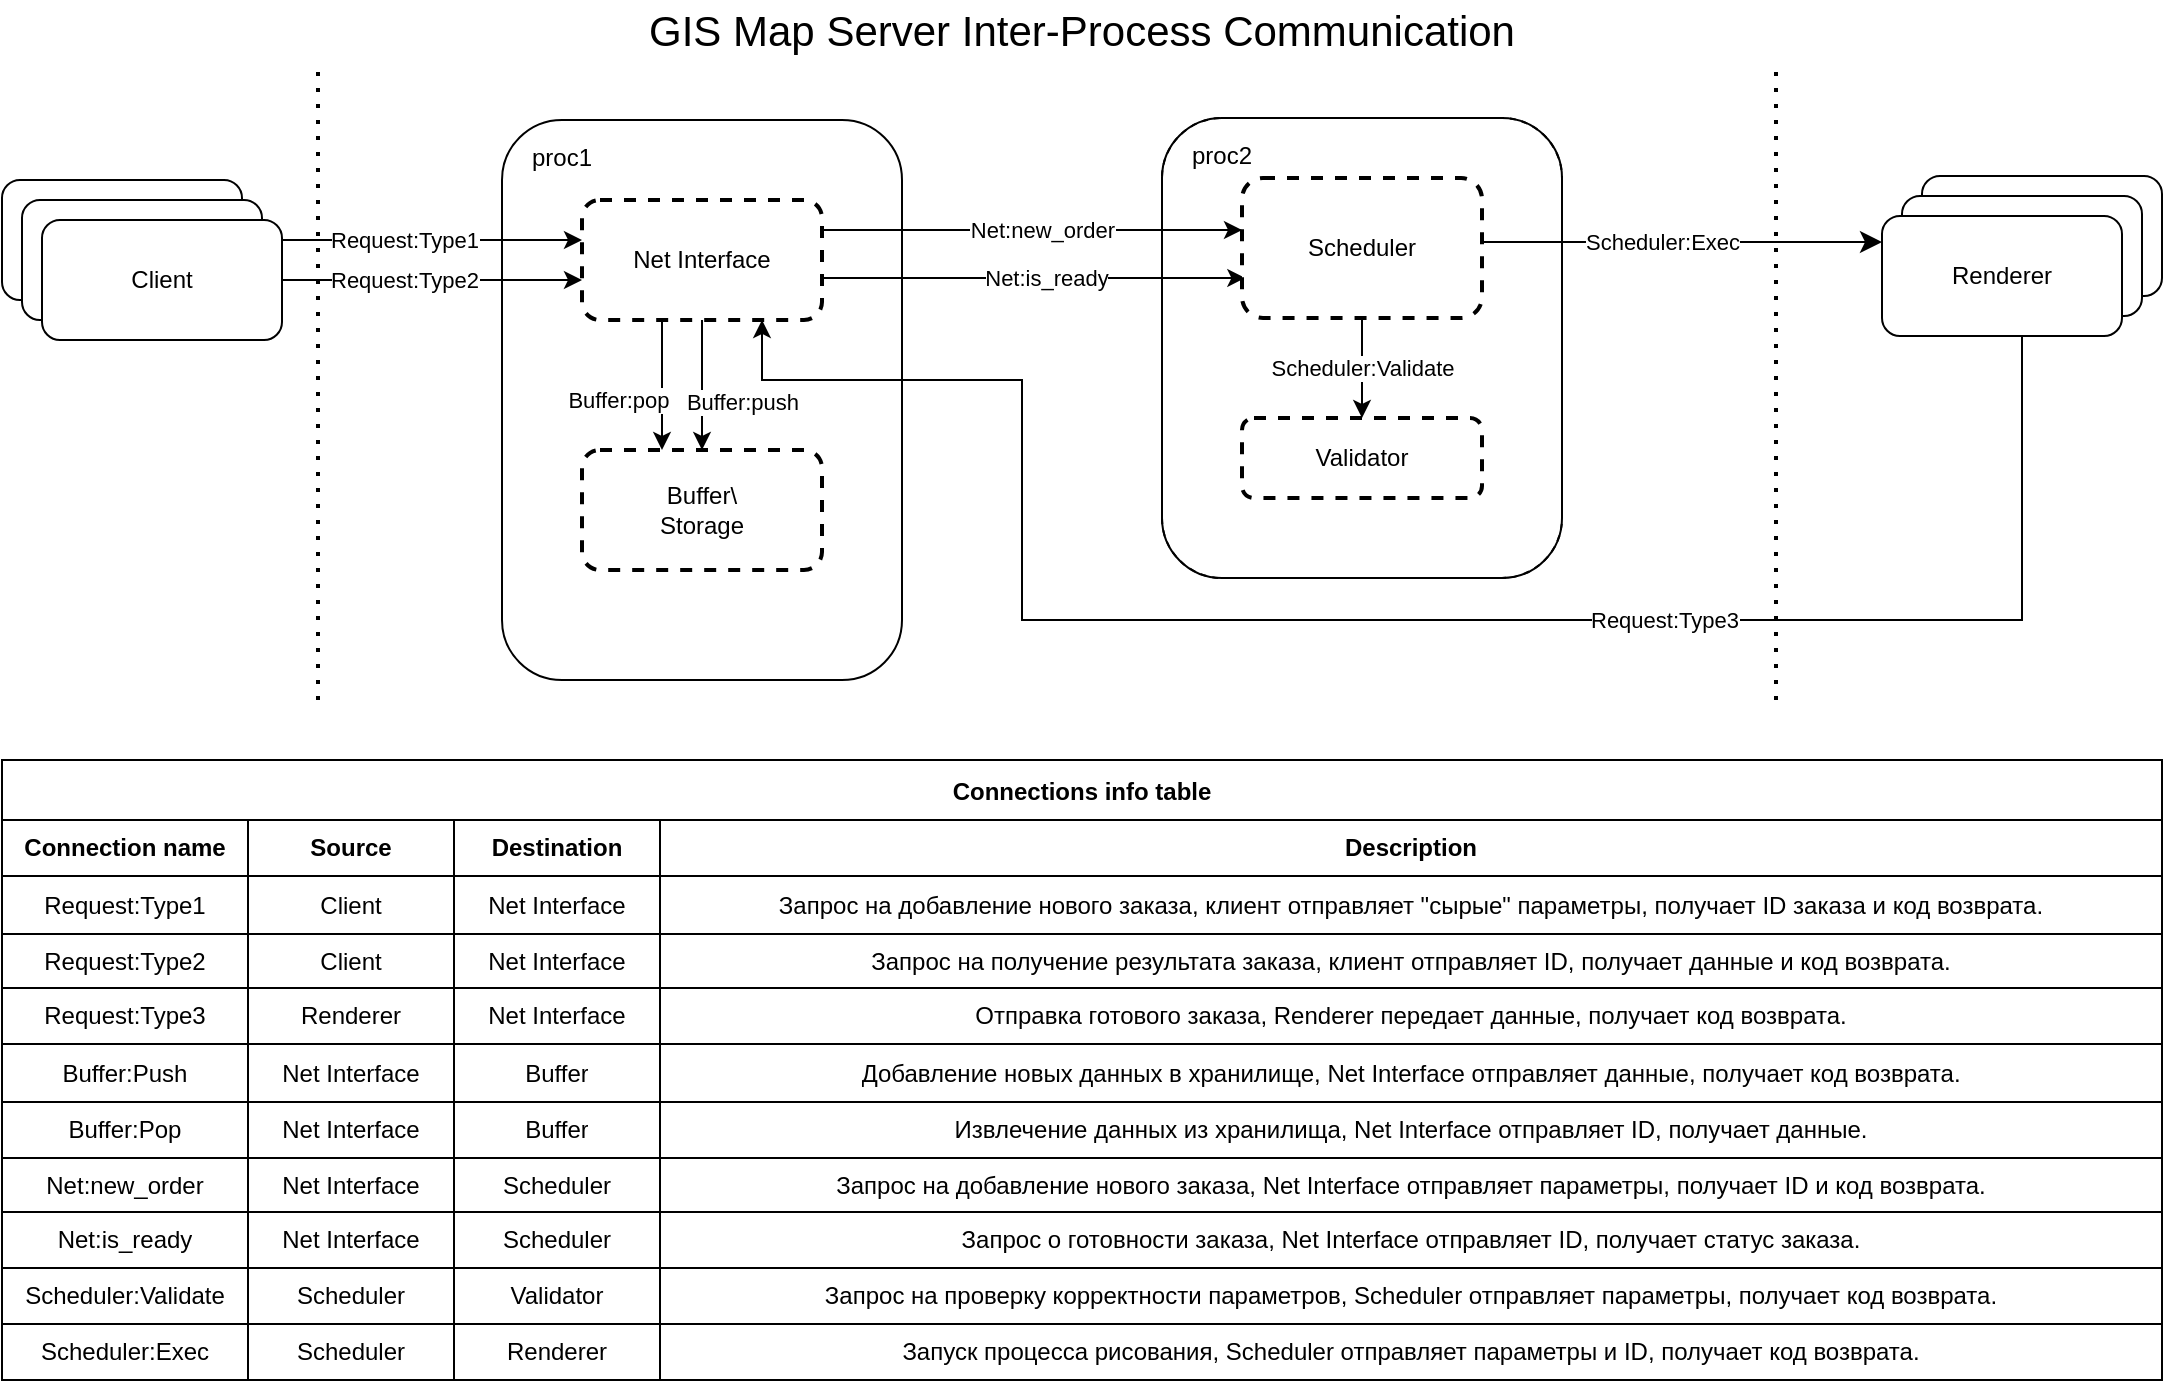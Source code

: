 <mxfile version="15.7.0" type="device"><diagram name="Page-1" id="5d7acffa-a066-3a61-03fe-96351882024d"><mxGraphModel dx="1422" dy="772" grid="1" gridSize="10" guides="1" tooltips="1" connect="1" arrows="1" fold="1" page="1" pageScale="1" pageWidth="1169" pageHeight="827" background="#ffffff" math="0" shadow="0"><root><mxCell id="0"/><mxCell id="1" parent="0"/><mxCell id="hjgnwUU9_9VFdf2JigT3-12" value="proc1" style="rounded=1;whiteSpace=wrap;html=1;fillColor=none;backgroundOutline=1;labelPosition=left;verticalLabelPosition=top;align=right;verticalAlign=bottom;spacingTop=0;spacingLeft=0;spacingBottom=-28;spacingRight=-47;" parent="1" vertex="1"><mxGeometry x="300" y="80" width="200" height="280" as="geometry"/></mxCell><mxCell id="21ea969265ad0168-38" style="html=1;labelBackgroundColor=none;startFill=0;startSize=8;endFill=1;endSize=8;fontFamily=Verdana;fontSize=12;edgeStyle=orthogonalEdgeStyle;rounded=0;" parent="1" edge="1"><mxGeometry relative="1" as="geometry"><mxPoint x="790" y="141" as="sourcePoint"/><mxPoint x="990" y="141" as="targetPoint"/><Array as="points"><mxPoint x="940" y="141"/><mxPoint x="940" y="141"/></Array></mxGeometry></mxCell><mxCell id="hjgnwUU9_9VFdf2JigT3-55" value="Scheduler:Exec" style="edgeLabel;html=1;align=center;verticalAlign=middle;resizable=0;points=[];" parent="21ea969265ad0168-38" vertex="1" connectable="0"><mxGeometry x="-0.358" y="1" relative="1" as="geometry"><mxPoint x="26" y="1" as="offset"/></mxGeometry></mxCell><mxCell id="hjgnwUU9_9VFdf2JigT3-1" value="" style="endArrow=none;dashed=1;html=1;dashPattern=1 3;strokeWidth=2;rounded=0;" parent="1" edge="1"><mxGeometry width="50" height="50" relative="1" as="geometry"><mxPoint x="208" y="370" as="sourcePoint"/><mxPoint x="208" y="50" as="targetPoint"/></mxGeometry></mxCell><mxCell id="hjgnwUU9_9VFdf2JigT3-26" style="rounded=0;orthogonalLoop=1;jettySize=auto;html=1;exitX=1;exitY=0.25;exitDx=0;exitDy=0;" parent="1" source="hjgnwUU9_9VFdf2JigT3-14" edge="1"><mxGeometry relative="1" as="geometry"><mxPoint x="470" y="47" as="sourcePoint"/><mxPoint x="670" y="135" as="targetPoint"/></mxGeometry></mxCell><mxCell id="hjgnwUU9_9VFdf2JigT3-56" value="Net:new_order" style="edgeLabel;html=1;align=center;verticalAlign=middle;resizable=0;points=[];" parent="hjgnwUU9_9VFdf2JigT3-26" vertex="1" connectable="0"><mxGeometry x="0.268" y="1" relative="1" as="geometry"><mxPoint x="-23" y="1" as="offset"/></mxGeometry></mxCell><mxCell id="hjgnwUU9_9VFdf2JigT3-27" style="rounded=0;orthogonalLoop=1;jettySize=auto;html=1;exitX=1;exitY=0.65;exitDx=0;exitDy=0;exitPerimeter=0;entryX=0.014;entryY=0.714;entryDx=0;entryDy=0;entryPerimeter=0;" parent="1" source="hjgnwUU9_9VFdf2JigT3-14" target="hjgnwUU9_9VFdf2JigT3-17" edge="1"><mxGeometry relative="1" as="geometry"/></mxCell><mxCell id="hjgnwUU9_9VFdf2JigT3-57" value="Net:is_ready" style="edgeLabel;html=1;align=center;verticalAlign=middle;resizable=0;points=[];" parent="hjgnwUU9_9VFdf2JigT3-27" vertex="1" connectable="0"><mxGeometry x="0.401" relative="1" as="geometry"><mxPoint x="-37" as="offset"/></mxGeometry></mxCell><mxCell id="hjgnwUU9_9VFdf2JigT3-31" style="edgeStyle=orthogonalEdgeStyle;curved=1;rounded=0;orthogonalLoop=1;jettySize=auto;html=1;" parent="1" source="hjgnwUU9_9VFdf2JigT3-14" target="hjgnwUU9_9VFdf2JigT3-15" edge="1"><mxGeometry relative="1" as="geometry"><Array as="points"><mxPoint x="400" y="210"/><mxPoint x="400" y="210"/></Array></mxGeometry></mxCell><mxCell id="hjgnwUU9_9VFdf2JigT3-53" value="Buffer:push" style="edgeLabel;html=1;align=center;verticalAlign=middle;resizable=0;points=[];" parent="hjgnwUU9_9VFdf2JigT3-31" vertex="1" connectable="0"><mxGeometry x="0.272" y="-1" relative="1" as="geometry"><mxPoint x="21" y="-1" as="offset"/></mxGeometry></mxCell><mxCell id="hjgnwUU9_9VFdf2JigT3-14" value="Net Interface" style="rounded=1;whiteSpace=wrap;html=1;fillColor=default;dashed=1;strokeWidth=2;" parent="1" vertex="1"><mxGeometry x="340" y="120" width="120" height="60" as="geometry"/></mxCell><mxCell id="hjgnwUU9_9VFdf2JigT3-32" style="edgeStyle=orthogonalEdgeStyle;curved=1;rounded=0;orthogonalLoop=1;jettySize=auto;html=1;" parent="1" source="hjgnwUU9_9VFdf2JigT3-14" target="hjgnwUU9_9VFdf2JigT3-15" edge="1"><mxGeometry relative="1" as="geometry"><Array as="points"><mxPoint x="380" y="210"/><mxPoint x="380" y="210"/></Array></mxGeometry></mxCell><mxCell id="hjgnwUU9_9VFdf2JigT3-50" value="Buffer:pop" style="edgeLabel;html=1;align=center;verticalAlign=middle;resizable=0;points=[];" parent="hjgnwUU9_9VFdf2JigT3-32" vertex="1" connectable="0"><mxGeometry x="-0.097" y="-1" relative="1" as="geometry"><mxPoint x="-21" y="10" as="offset"/></mxGeometry></mxCell><mxCell id="hjgnwUU9_9VFdf2JigT3-15" value="Buffer\&lt;br&gt;Storage" style="rounded=1;whiteSpace=wrap;html=1;fillColor=default;dashed=1;perimeterSpacing=0;strokeWidth=2;" parent="1" vertex="1"><mxGeometry x="340" y="245" width="120" height="60" as="geometry"/></mxCell><mxCell id="hjgnwUU9_9VFdf2JigT3-24" style="edgeStyle=orthogonalEdgeStyle;rounded=0;orthogonalLoop=1;jettySize=auto;html=1;" parent="1" source="hjgnwUU9_9VFdf2JigT3-37" target="hjgnwUU9_9VFdf2JigT3-14" edge="1"><mxGeometry relative="1" as="geometry"><mxPoint x="170" y="125" as="sourcePoint"/><Array as="points"><mxPoint x="270" y="140"/><mxPoint x="270" y="140"/></Array></mxGeometry></mxCell><mxCell id="hjgnwUU9_9VFdf2JigT3-47" value="Request:Type1" style="edgeLabel;html=1;align=center;verticalAlign=middle;resizable=0;points=[];" parent="hjgnwUU9_9VFdf2JigT3-24" vertex="1" connectable="0"><mxGeometry x="-0.235" relative="1" as="geometry"><mxPoint x="3" as="offset"/></mxGeometry></mxCell><mxCell id="hjgnwUU9_9VFdf2JigT3-30" style="rounded=0;orthogonalLoop=1;jettySize=auto;html=1;edgeStyle=orthogonalEdgeStyle;startArrow=none;" parent="1" source="hjgnwUU9_9VFdf2JigT3-40" target="hjgnwUU9_9VFdf2JigT3-14" edge="1"><mxGeometry relative="1" as="geometry"><mxPoint x="1060" y="210" as="sourcePoint"/><Array as="points"><mxPoint x="1060" y="330"/><mxPoint x="560" y="330"/><mxPoint x="560" y="210"/><mxPoint x="430" y="210"/></Array></mxGeometry></mxCell><mxCell id="hjgnwUU9_9VFdf2JigT3-54" value="Request:Type3" style="edgeLabel;html=1;align=center;verticalAlign=middle;resizable=0;points=[];" parent="hjgnwUU9_9VFdf2JigT3-30" vertex="1" connectable="0"><mxGeometry x="-0.124" relative="1" as="geometry"><mxPoint x="83" as="offset"/></mxGeometry></mxCell><mxCell id="hjgnwUU9_9VFdf2JigT3-41" style="edgeStyle=orthogonalEdgeStyle;rounded=0;orthogonalLoop=1;jettySize=auto;html=1;" parent="1" source="hjgnwUU9_9VFdf2JigT3-37" target="hjgnwUU9_9VFdf2JigT3-14" edge="1"><mxGeometry relative="1" as="geometry"><mxPoint x="170" y="200" as="sourcePoint"/><Array as="points"><mxPoint x="320" y="160"/><mxPoint x="320" y="160"/></Array></mxGeometry></mxCell><mxCell id="hjgnwUU9_9VFdf2JigT3-49" value="Request:Type2" style="edgeLabel;html=1;align=center;verticalAlign=middle;resizable=0;points=[];" parent="hjgnwUU9_9VFdf2JigT3-41" vertex="1" connectable="0"><mxGeometry x="-0.275" relative="1" as="geometry"><mxPoint x="6" as="offset"/></mxGeometry></mxCell><mxCell id="hjgnwUU9_9VFdf2JigT3-58" value="Connections info table" style="shape=table;startSize=30;container=1;collapsible=0;childLayout=tableLayout;fontStyle=1;align=center;pointerEvents=1;fillColor=default;" parent="1" vertex="1"><mxGeometry x="50" y="400" width="1080" height="310" as="geometry"/></mxCell><mxCell id="hjgnwUU9_9VFdf2JigT3-118" style="shape=partialRectangle;html=1;whiteSpace=wrap;collapsible=0;dropTarget=0;pointerEvents=0;fillColor=none;top=0;left=0;bottom=0;right=0;points=[[0,0.5],[1,0.5]];portConstraint=eastwest;align=center;fontStyle=0" parent="hjgnwUU9_9VFdf2JigT3-58" vertex="1"><mxGeometry y="30" width="1080" height="28" as="geometry"/></mxCell><mxCell id="hjgnwUU9_9VFdf2JigT3-119" value="&lt;b&gt;Connection name&lt;span style=&quot;white-space: pre&quot;&gt;&lt;/span&gt;&lt;span style=&quot;white-space: pre&quot;&gt;&lt;/span&gt;&lt;/b&gt;" style="shape=partialRectangle;html=1;whiteSpace=wrap;connectable=0;fillColor=none;top=0;left=0;bottom=0;right=0;overflow=hidden;pointerEvents=1;align=center;" parent="hjgnwUU9_9VFdf2JigT3-118" vertex="1"><mxGeometry width="123" height="28" as="geometry"><mxRectangle width="123" height="28" as="alternateBounds"/></mxGeometry></mxCell><mxCell id="hjgnwUU9_9VFdf2JigT3-120" value="&lt;b&gt;Source&lt;span style=&quot;white-space: pre&quot;&gt;&lt;/span&gt;&lt;/b&gt;" style="shape=partialRectangle;html=1;whiteSpace=wrap;connectable=0;fillColor=none;top=0;left=0;bottom=0;right=0;overflow=hidden;pointerEvents=1;align=center;" parent="hjgnwUU9_9VFdf2JigT3-118" vertex="1"><mxGeometry x="123" width="103" height="28" as="geometry"><mxRectangle width="103" height="28" as="alternateBounds"/></mxGeometry></mxCell><mxCell id="hjgnwUU9_9VFdf2JigT3-121" value="&lt;b&gt;Destination&lt;/b&gt;" style="shape=partialRectangle;html=1;whiteSpace=wrap;connectable=0;fillColor=none;top=0;left=0;bottom=0;right=0;overflow=hidden;pointerEvents=1;align=center;" parent="hjgnwUU9_9VFdf2JigT3-118" vertex="1"><mxGeometry x="226" width="103" height="28" as="geometry"><mxRectangle width="103" height="28" as="alternateBounds"/></mxGeometry></mxCell><mxCell id="hjgnwUU9_9VFdf2JigT3-122" value="&lt;b&gt;Description&lt;/b&gt;" style="shape=partialRectangle;html=1;whiteSpace=wrap;connectable=0;fillColor=none;top=0;left=0;bottom=0;right=0;overflow=hidden;pointerEvents=1;align=center;" parent="hjgnwUU9_9VFdf2JigT3-118" vertex="1"><mxGeometry x="329" width="751" height="28" as="geometry"><mxRectangle width="751" height="28" as="alternateBounds"/></mxGeometry></mxCell><mxCell id="hjgnwUU9_9VFdf2JigT3-59" value="" style="shape=partialRectangle;html=1;whiteSpace=wrap;collapsible=0;dropTarget=0;pointerEvents=0;fillColor=none;top=0;left=0;bottom=0;right=0;points=[[0,0.5],[1,0.5]];portConstraint=eastwest;align=center;" parent="hjgnwUU9_9VFdf2JigT3-58" vertex="1"><mxGeometry y="58" width="1080" height="29" as="geometry"/></mxCell><mxCell id="hjgnwUU9_9VFdf2JigT3-85" value="Request:Type1" style="shape=partialRectangle;html=1;whiteSpace=wrap;connectable=0;fillColor=none;top=0;left=0;bottom=0;right=0;overflow=hidden;pointerEvents=1;align=center;" parent="hjgnwUU9_9VFdf2JigT3-59" vertex="1"><mxGeometry width="123" height="29" as="geometry"><mxRectangle width="123" height="29" as="alternateBounds"/></mxGeometry></mxCell><mxCell id="hjgnwUU9_9VFdf2JigT3-60" value="Client" style="shape=partialRectangle;html=1;whiteSpace=wrap;connectable=0;fillColor=none;top=0;left=0;bottom=0;right=0;overflow=hidden;pointerEvents=1;align=center;" parent="hjgnwUU9_9VFdf2JigT3-59" vertex="1"><mxGeometry x="123" width="103" height="29" as="geometry"><mxRectangle width="103" height="29" as="alternateBounds"/></mxGeometry></mxCell><mxCell id="hjgnwUU9_9VFdf2JigT3-61" value="Net Interface" style="shape=partialRectangle;html=1;whiteSpace=wrap;connectable=0;fillColor=none;top=0;left=0;bottom=0;right=0;overflow=hidden;pointerEvents=1;align=center;" parent="hjgnwUU9_9VFdf2JigT3-59" vertex="1"><mxGeometry x="226" width="103" height="29" as="geometry"><mxRectangle width="103" height="29" as="alternateBounds"/></mxGeometry></mxCell><mxCell id="hjgnwUU9_9VFdf2JigT3-62" value="Запрос на добавление нового заказа, клиент отправляет &quot;сырые&quot; параметры, получает ID заказа и код возврата." style="shape=partialRectangle;html=1;whiteSpace=wrap;connectable=0;fillColor=none;top=0;left=0;bottom=0;right=0;overflow=hidden;pointerEvents=1;align=center;" parent="hjgnwUU9_9VFdf2JigT3-59" vertex="1"><mxGeometry x="329" width="751" height="29" as="geometry"><mxRectangle width="751" height="29" as="alternateBounds"/></mxGeometry></mxCell><mxCell id="hjgnwUU9_9VFdf2JigT3-63" value="" style="shape=partialRectangle;html=1;whiteSpace=wrap;collapsible=0;dropTarget=0;pointerEvents=0;fillColor=none;top=0;left=0;bottom=0;right=0;points=[[0,0.5],[1,0.5]];portConstraint=eastwest;align=center;" parent="hjgnwUU9_9VFdf2JigT3-58" vertex="1"><mxGeometry y="87" width="1080" height="27" as="geometry"/></mxCell><mxCell id="hjgnwUU9_9VFdf2JigT3-86" value="Request:Type2" style="shape=partialRectangle;html=1;whiteSpace=wrap;connectable=0;fillColor=none;top=0;left=0;bottom=0;right=0;overflow=hidden;pointerEvents=1;align=center;" parent="hjgnwUU9_9VFdf2JigT3-63" vertex="1"><mxGeometry width="123" height="27" as="geometry"><mxRectangle width="123" height="27" as="alternateBounds"/></mxGeometry></mxCell><mxCell id="hjgnwUU9_9VFdf2JigT3-64" value="Client" style="shape=partialRectangle;html=1;whiteSpace=wrap;connectable=0;fillColor=none;top=0;left=0;bottom=0;right=0;overflow=hidden;pointerEvents=1;align=center;" parent="hjgnwUU9_9VFdf2JigT3-63" vertex="1"><mxGeometry x="123" width="103" height="27" as="geometry"><mxRectangle width="103" height="27" as="alternateBounds"/></mxGeometry></mxCell><mxCell id="hjgnwUU9_9VFdf2JigT3-65" value="Net Interface" style="shape=partialRectangle;html=1;whiteSpace=wrap;connectable=0;fillColor=none;top=0;left=0;bottom=0;right=0;overflow=hidden;pointerEvents=1;align=center;" parent="hjgnwUU9_9VFdf2JigT3-63" vertex="1"><mxGeometry x="226" width="103" height="27" as="geometry"><mxRectangle width="103" height="27" as="alternateBounds"/></mxGeometry></mxCell><mxCell id="hjgnwUU9_9VFdf2JigT3-66" value="Запрос на получение результата заказа, клиент отправляет ID, получает данные и код возврата." style="shape=partialRectangle;html=1;whiteSpace=wrap;connectable=0;fillColor=none;top=0;left=0;bottom=0;right=0;overflow=hidden;pointerEvents=1;align=center;" parent="hjgnwUU9_9VFdf2JigT3-63" vertex="1"><mxGeometry x="329" width="751" height="27" as="geometry"><mxRectangle width="751" height="27" as="alternateBounds"/></mxGeometry></mxCell><mxCell id="hjgnwUU9_9VFdf2JigT3-113" style="shape=partialRectangle;html=1;whiteSpace=wrap;collapsible=0;dropTarget=0;pointerEvents=0;fillColor=none;top=0;left=0;bottom=0;right=0;points=[[0,0.5],[1,0.5]];portConstraint=eastwest;align=center;" parent="hjgnwUU9_9VFdf2JigT3-58" vertex="1"><mxGeometry y="114" width="1080" height="28" as="geometry"/></mxCell><mxCell id="hjgnwUU9_9VFdf2JigT3-114" value="Request:Type3" style="shape=partialRectangle;html=1;whiteSpace=wrap;connectable=0;fillColor=none;top=0;left=0;bottom=0;right=0;overflow=hidden;pointerEvents=1;align=center;" parent="hjgnwUU9_9VFdf2JigT3-113" vertex="1"><mxGeometry width="123" height="28" as="geometry"><mxRectangle width="123" height="28" as="alternateBounds"/></mxGeometry></mxCell><mxCell id="hjgnwUU9_9VFdf2JigT3-115" value="Renderer" style="shape=partialRectangle;html=1;whiteSpace=wrap;connectable=0;fillColor=none;top=0;left=0;bottom=0;right=0;overflow=hidden;pointerEvents=1;align=center;" parent="hjgnwUU9_9VFdf2JigT3-113" vertex="1"><mxGeometry x="123" width="103" height="28" as="geometry"><mxRectangle width="103" height="28" as="alternateBounds"/></mxGeometry></mxCell><mxCell id="hjgnwUU9_9VFdf2JigT3-116" value="Net Interface" style="shape=partialRectangle;html=1;whiteSpace=wrap;connectable=0;fillColor=none;top=0;left=0;bottom=0;right=0;overflow=hidden;pointerEvents=1;align=center;" parent="hjgnwUU9_9VFdf2JigT3-113" vertex="1"><mxGeometry x="226" width="103" height="28" as="geometry"><mxRectangle width="103" height="28" as="alternateBounds"/></mxGeometry></mxCell><mxCell id="hjgnwUU9_9VFdf2JigT3-117" value="Отправка готового заказа, Renderer передает данные, получает код возврата." style="shape=partialRectangle;html=1;whiteSpace=wrap;connectable=0;fillColor=none;top=0;left=0;bottom=0;right=0;overflow=hidden;pointerEvents=1;align=center;" parent="hjgnwUU9_9VFdf2JigT3-113" vertex="1"><mxGeometry x="329" width="751" height="28" as="geometry"><mxRectangle width="751" height="28" as="alternateBounds"/></mxGeometry></mxCell><mxCell id="hjgnwUU9_9VFdf2JigT3-108" style="shape=partialRectangle;html=1;whiteSpace=wrap;collapsible=0;dropTarget=0;pointerEvents=0;fillColor=none;top=0;left=0;bottom=0;right=0;points=[[0,0.5],[1,0.5]];portConstraint=eastwest;align=center;" parent="hjgnwUU9_9VFdf2JigT3-58" vertex="1"><mxGeometry y="142" width="1080" height="29" as="geometry"/></mxCell><mxCell id="hjgnwUU9_9VFdf2JigT3-109" value="Buffer:Push&lt;span style=&quot;white-space: pre&quot;&gt;&lt;/span&gt;" style="shape=partialRectangle;html=1;whiteSpace=wrap;connectable=0;fillColor=none;top=0;left=0;bottom=0;right=0;overflow=hidden;pointerEvents=1;align=center;" parent="hjgnwUU9_9VFdf2JigT3-108" vertex="1"><mxGeometry width="123" height="29" as="geometry"><mxRectangle width="123" height="29" as="alternateBounds"/></mxGeometry></mxCell><mxCell id="hjgnwUU9_9VFdf2JigT3-110" value="Net Interface" style="shape=partialRectangle;html=1;whiteSpace=wrap;connectable=0;fillColor=none;top=0;left=0;bottom=0;right=0;overflow=hidden;pointerEvents=1;align=center;" parent="hjgnwUU9_9VFdf2JigT3-108" vertex="1"><mxGeometry x="123" width="103" height="29" as="geometry"><mxRectangle width="103" height="29" as="alternateBounds"/></mxGeometry></mxCell><mxCell id="hjgnwUU9_9VFdf2JigT3-111" value="Buffer" style="shape=partialRectangle;html=1;whiteSpace=wrap;connectable=0;fillColor=none;top=0;left=0;bottom=0;right=0;overflow=hidden;pointerEvents=1;align=center;" parent="hjgnwUU9_9VFdf2JigT3-108" vertex="1"><mxGeometry x="226" width="103" height="29" as="geometry"><mxRectangle width="103" height="29" as="alternateBounds"/></mxGeometry></mxCell><mxCell id="hjgnwUU9_9VFdf2JigT3-112" value="Добавление новых данных в хранилище, Net Interface отправляет данные, получает код возврата." style="shape=partialRectangle;html=1;whiteSpace=wrap;connectable=0;fillColor=none;top=0;left=0;bottom=0;right=0;overflow=hidden;pointerEvents=1;align=center;" parent="hjgnwUU9_9VFdf2JigT3-108" vertex="1"><mxGeometry x="329" width="751" height="29" as="geometry"><mxRectangle width="751" height="29" as="alternateBounds"/></mxGeometry></mxCell><mxCell id="hjgnwUU9_9VFdf2JigT3-103" style="shape=partialRectangle;html=1;whiteSpace=wrap;collapsible=0;dropTarget=0;pointerEvents=0;fillColor=none;top=0;left=0;bottom=0;right=0;points=[[0,0.5],[1,0.5]];portConstraint=eastwest;align=center;" parent="hjgnwUU9_9VFdf2JigT3-58" vertex="1"><mxGeometry y="171" width="1080" height="28" as="geometry"/></mxCell><mxCell id="hjgnwUU9_9VFdf2JigT3-104" value="Buffer:Pop" style="shape=partialRectangle;html=1;whiteSpace=wrap;connectable=0;fillColor=none;top=0;left=0;bottom=0;right=0;overflow=hidden;pointerEvents=1;align=center;" parent="hjgnwUU9_9VFdf2JigT3-103" vertex="1"><mxGeometry width="123" height="28" as="geometry"><mxRectangle width="123" height="28" as="alternateBounds"/></mxGeometry></mxCell><mxCell id="hjgnwUU9_9VFdf2JigT3-105" value="Net Interface" style="shape=partialRectangle;html=1;whiteSpace=wrap;connectable=0;fillColor=none;top=0;left=0;bottom=0;right=0;overflow=hidden;pointerEvents=1;align=center;" parent="hjgnwUU9_9VFdf2JigT3-103" vertex="1"><mxGeometry x="123" width="103" height="28" as="geometry"><mxRectangle width="103" height="28" as="alternateBounds"/></mxGeometry></mxCell><mxCell id="hjgnwUU9_9VFdf2JigT3-106" value="Buffer" style="shape=partialRectangle;html=1;whiteSpace=wrap;connectable=0;fillColor=none;top=0;left=0;bottom=0;right=0;overflow=hidden;pointerEvents=1;align=center;" parent="hjgnwUU9_9VFdf2JigT3-103" vertex="1"><mxGeometry x="226" width="103" height="28" as="geometry"><mxRectangle width="103" height="28" as="alternateBounds"/></mxGeometry></mxCell><mxCell id="hjgnwUU9_9VFdf2JigT3-107" value="Извлечение данных из хранилища, Net Interface отправляет ID, получает данные." style="shape=partialRectangle;html=1;whiteSpace=wrap;connectable=0;fillColor=none;top=0;left=0;bottom=0;right=0;overflow=hidden;pointerEvents=1;align=center;" parent="hjgnwUU9_9VFdf2JigT3-103" vertex="1"><mxGeometry x="329" width="751" height="28" as="geometry"><mxRectangle width="751" height="28" as="alternateBounds"/></mxGeometry></mxCell><mxCell id="hjgnwUU9_9VFdf2JigT3-98" style="shape=partialRectangle;html=1;whiteSpace=wrap;collapsible=0;dropTarget=0;pointerEvents=0;fillColor=none;top=0;left=0;bottom=0;right=0;points=[[0,0.5],[1,0.5]];portConstraint=eastwest;align=center;" parent="hjgnwUU9_9VFdf2JigT3-58" vertex="1"><mxGeometry y="199" width="1080" height="27" as="geometry"/></mxCell><mxCell id="hjgnwUU9_9VFdf2JigT3-99" value="Net:new_order" style="shape=partialRectangle;html=1;whiteSpace=wrap;connectable=0;fillColor=none;top=0;left=0;bottom=0;right=0;overflow=hidden;pointerEvents=1;align=center;" parent="hjgnwUU9_9VFdf2JigT3-98" vertex="1"><mxGeometry width="123" height="27" as="geometry"><mxRectangle width="123" height="27" as="alternateBounds"/></mxGeometry></mxCell><mxCell id="hjgnwUU9_9VFdf2JigT3-100" value="Net Interface" style="shape=partialRectangle;html=1;whiteSpace=wrap;connectable=0;fillColor=none;top=0;left=0;bottom=0;right=0;overflow=hidden;pointerEvents=1;align=center;" parent="hjgnwUU9_9VFdf2JigT3-98" vertex="1"><mxGeometry x="123" width="103" height="27" as="geometry"><mxRectangle width="103" height="27" as="alternateBounds"/></mxGeometry></mxCell><mxCell id="hjgnwUU9_9VFdf2JigT3-101" value="Scheduler" style="shape=partialRectangle;html=1;whiteSpace=wrap;connectable=0;fillColor=none;top=0;left=0;bottom=0;right=0;overflow=hidden;pointerEvents=1;align=center;" parent="hjgnwUU9_9VFdf2JigT3-98" vertex="1"><mxGeometry x="226" width="103" height="27" as="geometry"><mxRectangle width="103" height="27" as="alternateBounds"/></mxGeometry></mxCell><mxCell id="hjgnwUU9_9VFdf2JigT3-102" value="Запрос на добавление нового заказа, Net Interface отправляет параметры, получает ID и код возврата." style="shape=partialRectangle;html=1;whiteSpace=wrap;connectable=0;fillColor=none;top=0;left=0;bottom=0;right=0;overflow=hidden;pointerEvents=1;align=center;" parent="hjgnwUU9_9VFdf2JigT3-98" vertex="1"><mxGeometry x="329" width="751" height="27" as="geometry"><mxRectangle width="751" height="27" as="alternateBounds"/></mxGeometry></mxCell><mxCell id="hjgnwUU9_9VFdf2JigT3-93" style="shape=partialRectangle;html=1;whiteSpace=wrap;collapsible=0;dropTarget=0;pointerEvents=0;fillColor=none;top=0;left=0;bottom=0;right=0;points=[[0,0.5],[1,0.5]];portConstraint=eastwest;align=center;" parent="hjgnwUU9_9VFdf2JigT3-58" vertex="1"><mxGeometry y="226" width="1080" height="28" as="geometry"/></mxCell><mxCell id="hjgnwUU9_9VFdf2JigT3-94" value="Net:is_ready" style="shape=partialRectangle;html=1;whiteSpace=wrap;connectable=0;fillColor=none;top=0;left=0;bottom=0;right=0;overflow=hidden;pointerEvents=1;align=center;" parent="hjgnwUU9_9VFdf2JigT3-93" vertex="1"><mxGeometry width="123" height="28" as="geometry"><mxRectangle width="123" height="28" as="alternateBounds"/></mxGeometry></mxCell><mxCell id="hjgnwUU9_9VFdf2JigT3-95" value="Net Interface" style="shape=partialRectangle;html=1;whiteSpace=wrap;connectable=0;fillColor=none;top=0;left=0;bottom=0;right=0;overflow=hidden;pointerEvents=1;align=center;" parent="hjgnwUU9_9VFdf2JigT3-93" vertex="1"><mxGeometry x="123" width="103" height="28" as="geometry"><mxRectangle width="103" height="28" as="alternateBounds"/></mxGeometry></mxCell><mxCell id="hjgnwUU9_9VFdf2JigT3-96" value="Scheduler" style="shape=partialRectangle;html=1;whiteSpace=wrap;connectable=0;fillColor=none;top=0;left=0;bottom=0;right=0;overflow=hidden;pointerEvents=1;align=center;" parent="hjgnwUU9_9VFdf2JigT3-93" vertex="1"><mxGeometry x="226" width="103" height="28" as="geometry"><mxRectangle width="103" height="28" as="alternateBounds"/></mxGeometry></mxCell><mxCell id="hjgnwUU9_9VFdf2JigT3-97" value="Запрос о готовности заказа, Net Interface отправляет ID, получает статус заказа." style="shape=partialRectangle;html=1;whiteSpace=wrap;connectable=0;fillColor=none;top=0;left=0;bottom=0;right=0;overflow=hidden;pointerEvents=1;align=center;" parent="hjgnwUU9_9VFdf2JigT3-93" vertex="1"><mxGeometry x="329" width="751" height="28" as="geometry"><mxRectangle width="751" height="28" as="alternateBounds"/></mxGeometry></mxCell><mxCell id="hjgnwUU9_9VFdf2JigT3-88" style="shape=partialRectangle;html=1;whiteSpace=wrap;collapsible=0;dropTarget=0;pointerEvents=0;fillColor=none;top=0;left=0;bottom=0;right=0;points=[[0,0.5],[1,0.5]];portConstraint=eastwest;align=center;" parent="hjgnwUU9_9VFdf2JigT3-58" vertex="1"><mxGeometry y="254" width="1080" height="28" as="geometry"/></mxCell><mxCell id="hjgnwUU9_9VFdf2JigT3-89" value="Scheduler:Validate" style="shape=partialRectangle;html=1;whiteSpace=wrap;connectable=0;fillColor=none;top=0;left=0;bottom=0;right=0;overflow=hidden;pointerEvents=1;align=center;" parent="hjgnwUU9_9VFdf2JigT3-88" vertex="1"><mxGeometry width="123" height="28" as="geometry"><mxRectangle width="123" height="28" as="alternateBounds"/></mxGeometry></mxCell><mxCell id="hjgnwUU9_9VFdf2JigT3-90" value="Scheduler" style="shape=partialRectangle;html=1;whiteSpace=wrap;connectable=0;fillColor=none;top=0;left=0;bottom=0;right=0;overflow=hidden;pointerEvents=1;align=center;" parent="hjgnwUU9_9VFdf2JigT3-88" vertex="1"><mxGeometry x="123" width="103" height="28" as="geometry"><mxRectangle width="103" height="28" as="alternateBounds"/></mxGeometry></mxCell><mxCell id="hjgnwUU9_9VFdf2JigT3-91" value="Validator" style="shape=partialRectangle;html=1;whiteSpace=wrap;connectable=0;fillColor=none;top=0;left=0;bottom=0;right=0;overflow=hidden;pointerEvents=1;align=center;" parent="hjgnwUU9_9VFdf2JigT3-88" vertex="1"><mxGeometry x="226" width="103" height="28" as="geometry"><mxRectangle width="103" height="28" as="alternateBounds"/></mxGeometry></mxCell><mxCell id="hjgnwUU9_9VFdf2JigT3-92" value="Запрос на проверку корректности параметров, Scheduler отправляет параметры, получает код возврата." style="shape=partialRectangle;html=1;whiteSpace=wrap;connectable=0;fillColor=none;top=0;left=0;bottom=0;right=0;overflow=hidden;pointerEvents=1;align=center;" parent="hjgnwUU9_9VFdf2JigT3-88" vertex="1"><mxGeometry x="329" width="751" height="28" as="geometry"><mxRectangle width="751" height="28" as="alternateBounds"/></mxGeometry></mxCell><mxCell id="hjgnwUU9_9VFdf2JigT3-67" value="" style="shape=partialRectangle;html=1;whiteSpace=wrap;collapsible=0;dropTarget=0;pointerEvents=0;fillColor=none;top=0;left=0;bottom=0;right=0;points=[[0,0.5],[1,0.5]];portConstraint=eastwest;align=center;" parent="hjgnwUU9_9VFdf2JigT3-58" vertex="1"><mxGeometry y="282" width="1080" height="28" as="geometry"/></mxCell><mxCell id="hjgnwUU9_9VFdf2JigT3-87" value="Scheduler:Exec" style="shape=partialRectangle;html=1;whiteSpace=wrap;connectable=0;fillColor=none;top=0;left=0;bottom=0;right=0;overflow=hidden;pointerEvents=1;align=center;" parent="hjgnwUU9_9VFdf2JigT3-67" vertex="1"><mxGeometry width="123" height="28" as="geometry"><mxRectangle width="123" height="28" as="alternateBounds"/></mxGeometry></mxCell><mxCell id="hjgnwUU9_9VFdf2JigT3-68" value="Scheduler" style="shape=partialRectangle;html=1;whiteSpace=wrap;connectable=0;fillColor=none;top=0;left=0;bottom=0;right=0;overflow=hidden;pointerEvents=1;align=center;" parent="hjgnwUU9_9VFdf2JigT3-67" vertex="1"><mxGeometry x="123" width="103" height="28" as="geometry"><mxRectangle width="103" height="28" as="alternateBounds"/></mxGeometry></mxCell><mxCell id="hjgnwUU9_9VFdf2JigT3-69" value="Renderer" style="shape=partialRectangle;html=1;whiteSpace=wrap;connectable=0;fillColor=none;top=0;left=0;bottom=0;right=0;overflow=hidden;pointerEvents=1;align=center;" parent="hjgnwUU9_9VFdf2JigT3-67" vertex="1"><mxGeometry x="226" width="103" height="28" as="geometry"><mxRectangle width="103" height="28" as="alternateBounds"/></mxGeometry></mxCell><mxCell id="hjgnwUU9_9VFdf2JigT3-70" value="Запуск процесса рисования, Scheduler отправляет параметры и ID, получает код возврата." style="shape=partialRectangle;html=1;whiteSpace=wrap;connectable=0;fillColor=none;top=0;left=0;bottom=0;right=0;overflow=hidden;pointerEvents=1;align=center;" parent="hjgnwUU9_9VFdf2JigT3-67" vertex="1"><mxGeometry x="329" width="751" height="28" as="geometry"><mxRectangle width="751" height="28" as="alternateBounds"/></mxGeometry></mxCell><mxCell id="tMI-q7gMtNwzztBct_gu-2" value="" style="group;rounded=1;align=right;verticalAlign=bottom;strokeColor=rgba(0, 0, 0, 1);spacingTop=0;spacingLeft=0;spacingBottom=-28;spacingRight=-47;" vertex="1" connectable="0" parent="1"><mxGeometry x="630" y="79" width="200" height="230" as="geometry"/></mxCell><mxCell id="hjgnwUU9_9VFdf2JigT3-23" value="proc2" style="rounded=1;whiteSpace=wrap;html=1;fillColor=none;dashed=1;spacingBottom=-28;labelPosition=left;verticalLabelPosition=top;align=right;verticalAlign=bottom;spacingRight=-47;" parent="tMI-q7gMtNwzztBct_gu-2" vertex="1"><mxGeometry width="200" height="230" as="geometry"/></mxCell><mxCell id="hjgnwUU9_9VFdf2JigT3-16" value="Validator" style="rounded=1;whiteSpace=wrap;html=1;fillColor=default;dashed=1;strokeWidth=2;" parent="tMI-q7gMtNwzztBct_gu-2" vertex="1"><mxGeometry x="40" y="150" width="120" height="40" as="geometry"/></mxCell><mxCell id="hjgnwUU9_9VFdf2JigT3-28" value="Scheduler:Validate" style="edgeStyle=orthogonalEdgeStyle;curved=1;rounded=0;orthogonalLoop=1;jettySize=auto;html=1;" parent="tMI-q7gMtNwzztBct_gu-2" source="hjgnwUU9_9VFdf2JigT3-17" target="hjgnwUU9_9VFdf2JigT3-16" edge="1"><mxGeometry relative="1" as="geometry"><Array as="points"><mxPoint x="100" y="140"/><mxPoint x="100" y="140"/></Array></mxGeometry></mxCell><mxCell id="hjgnwUU9_9VFdf2JigT3-17" value="Scheduler" style="rounded=1;whiteSpace=wrap;html=1;fillColor=default;dashed=1;strokeWidth=2;" parent="tMI-q7gMtNwzztBct_gu-2" vertex="1"><mxGeometry x="40" y="30" width="120" height="70" as="geometry"/></mxCell><mxCell id="tMI-q7gMtNwzztBct_gu-3" value="" style="endArrow=none;dashed=1;html=1;dashPattern=1 3;strokeWidth=2;rounded=0;" edge="1" parent="1"><mxGeometry width="50" height="50" relative="1" as="geometry"><mxPoint x="937" y="370" as="sourcePoint"/><mxPoint x="937" y="50" as="targetPoint"/></mxGeometry></mxCell><mxCell id="tMI-q7gMtNwzztBct_gu-8" value="" style="group" vertex="1" connectable="0" parent="1"><mxGeometry x="50" y="110" width="140" height="80" as="geometry"/></mxCell><mxCell id="hjgnwUU9_9VFdf2JigT3-35" value="" style="rounded=1;whiteSpace=wrap;html=1;fillColor=default;" parent="tMI-q7gMtNwzztBct_gu-8" vertex="1"><mxGeometry width="120" height="60" as="geometry"/></mxCell><mxCell id="hjgnwUU9_9VFdf2JigT3-36" value="" style="rounded=1;whiteSpace=wrap;html=1;fillColor=default;" parent="tMI-q7gMtNwzztBct_gu-8" vertex="1"><mxGeometry x="10" y="10" width="120" height="60" as="geometry"/></mxCell><mxCell id="hjgnwUU9_9VFdf2JigT3-37" value="Client" style="rounded=1;whiteSpace=wrap;html=1;fillColor=default;" parent="tMI-q7gMtNwzztBct_gu-8" vertex="1"><mxGeometry x="20" y="20" width="120" height="60" as="geometry"/></mxCell><mxCell id="tMI-q7gMtNwzztBct_gu-9" value="" style="group" vertex="1" connectable="0" parent="1"><mxGeometry x="990" y="108" width="140" height="80" as="geometry"/></mxCell><mxCell id="hjgnwUU9_9VFdf2JigT3-38" value="" style="rounded=1;whiteSpace=wrap;html=1;fillColor=default;" parent="tMI-q7gMtNwzztBct_gu-9" vertex="1"><mxGeometry x="20" width="120" height="60" as="geometry"/></mxCell><mxCell id="hjgnwUU9_9VFdf2JigT3-39" value="" style="rounded=1;whiteSpace=wrap;html=1;fillColor=default;" parent="tMI-q7gMtNwzztBct_gu-9" vertex="1"><mxGeometry x="10" y="10" width="120" height="60" as="geometry"/></mxCell><mxCell id="hjgnwUU9_9VFdf2JigT3-40" value="Renderer" style="rounded=1;whiteSpace=wrap;html=1;fillColor=default;" parent="tMI-q7gMtNwzztBct_gu-9" vertex="1"><mxGeometry y="20" width="120" height="60" as="geometry"/></mxCell><mxCell id="tMI-q7gMtNwzztBct_gu-10" value="&lt;font style=&quot;font-size: 21px&quot;&gt;GIS Map Server Inter-Process Communication&lt;/font&gt;" style="text;html=1;strokeColor=none;fillColor=none;align=center;verticalAlign=middle;whiteSpace=wrap;rounded=0;dashed=1;" vertex="1" parent="1"><mxGeometry x="290" y="20" width="600" height="30" as="geometry"/></mxCell></root></mxGraphModel></diagram></mxfile>